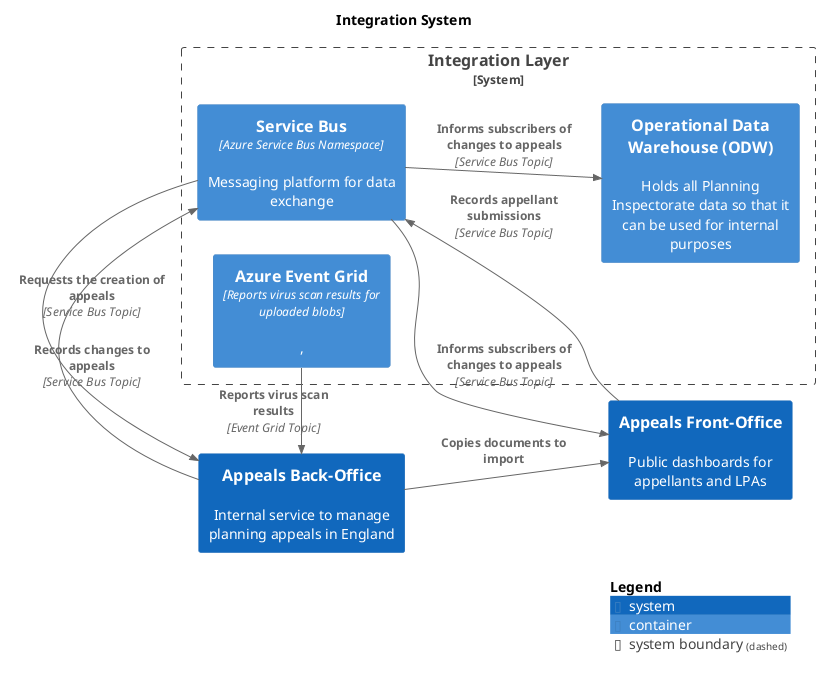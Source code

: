 @startuml
set separator none
title Integration System

left to right direction

!include <C4/C4>
!include <C4/C4_Context>
!include <C4/C4_Container>

System(AppealsFrontOffice, "Appeals Front-Office", $descr="Public dashboards for appellants and LPAs", $tags="", $link="")
System(AppealsBackOffice, "Appeals Back-Office", $descr="Internal service to manage planning appeals in England", $tags="", $link="")

System_Boundary("IntegrationLayer_boundary", "Integration Layer", $tags="") {
  Container(IntegrationLayer.ServiceBus, "Service Bus", $techn="Azure Service Bus Namespace", $descr="Messaging platform for data exchange", $tags="", $link="")
  Container(IntegrationLayer.OperationalDataWarehouseODW, "Operational Data Warehouse (ODW)", $techn="", $descr="Holds all Planning Inspectorate data so that it can be used for internal purposes", $tags="", $link="")
  Container(IntegrationLayer.AzureEventGrid, "Azure Event Grid", $techn="Reports virus scan results for uploaded blobs", $descr=",", $tags="", $link="")
}

Rel(AppealsFrontOffice, IntegrationLayer.ServiceBus, "Records appellant submissions", $techn="Service Bus Topic", $tags="", $link="")
Rel(AppealsBackOffice, IntegrationLayer.ServiceBus, "Records changes to appeals", $techn="Service Bus Topic", $tags="", $link="")
Rel(IntegrationLayer.ServiceBus, AppealsBackOffice, "Requests the creation of appeals", $techn="Service Bus Topic", $tags="", $link="")
Rel(IntegrationLayer.ServiceBus, IntegrationLayer.OperationalDataWarehouseODW, "Informs subscribers of changes to appeals", $techn="Service Bus Topic", $tags="", $link="")
Rel(IntegrationLayer.ServiceBus, AppealsFrontOffice, "Informs subscribers of changes to appeals", $techn="Service Bus Topic", $tags="", $link="")
Rel(IntegrationLayer.AzureEventGrid, AppealsBackOffice, "Reports virus scan results", $techn="Event Grid Topic", $tags="", $link="")
Rel(AppealsBackOffice, AppealsFrontOffice, "Copies documents to import", $techn="", $tags="", $link="")

SHOW_LEGEND(true)
@enduml